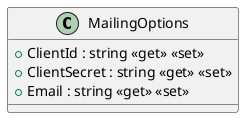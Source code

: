@startuml
class MailingOptions {
    + ClientId : string <<get>> <<set>>
    + ClientSecret : string <<get>> <<set>>
    + Email : string <<get>> <<set>>
}
@enduml
